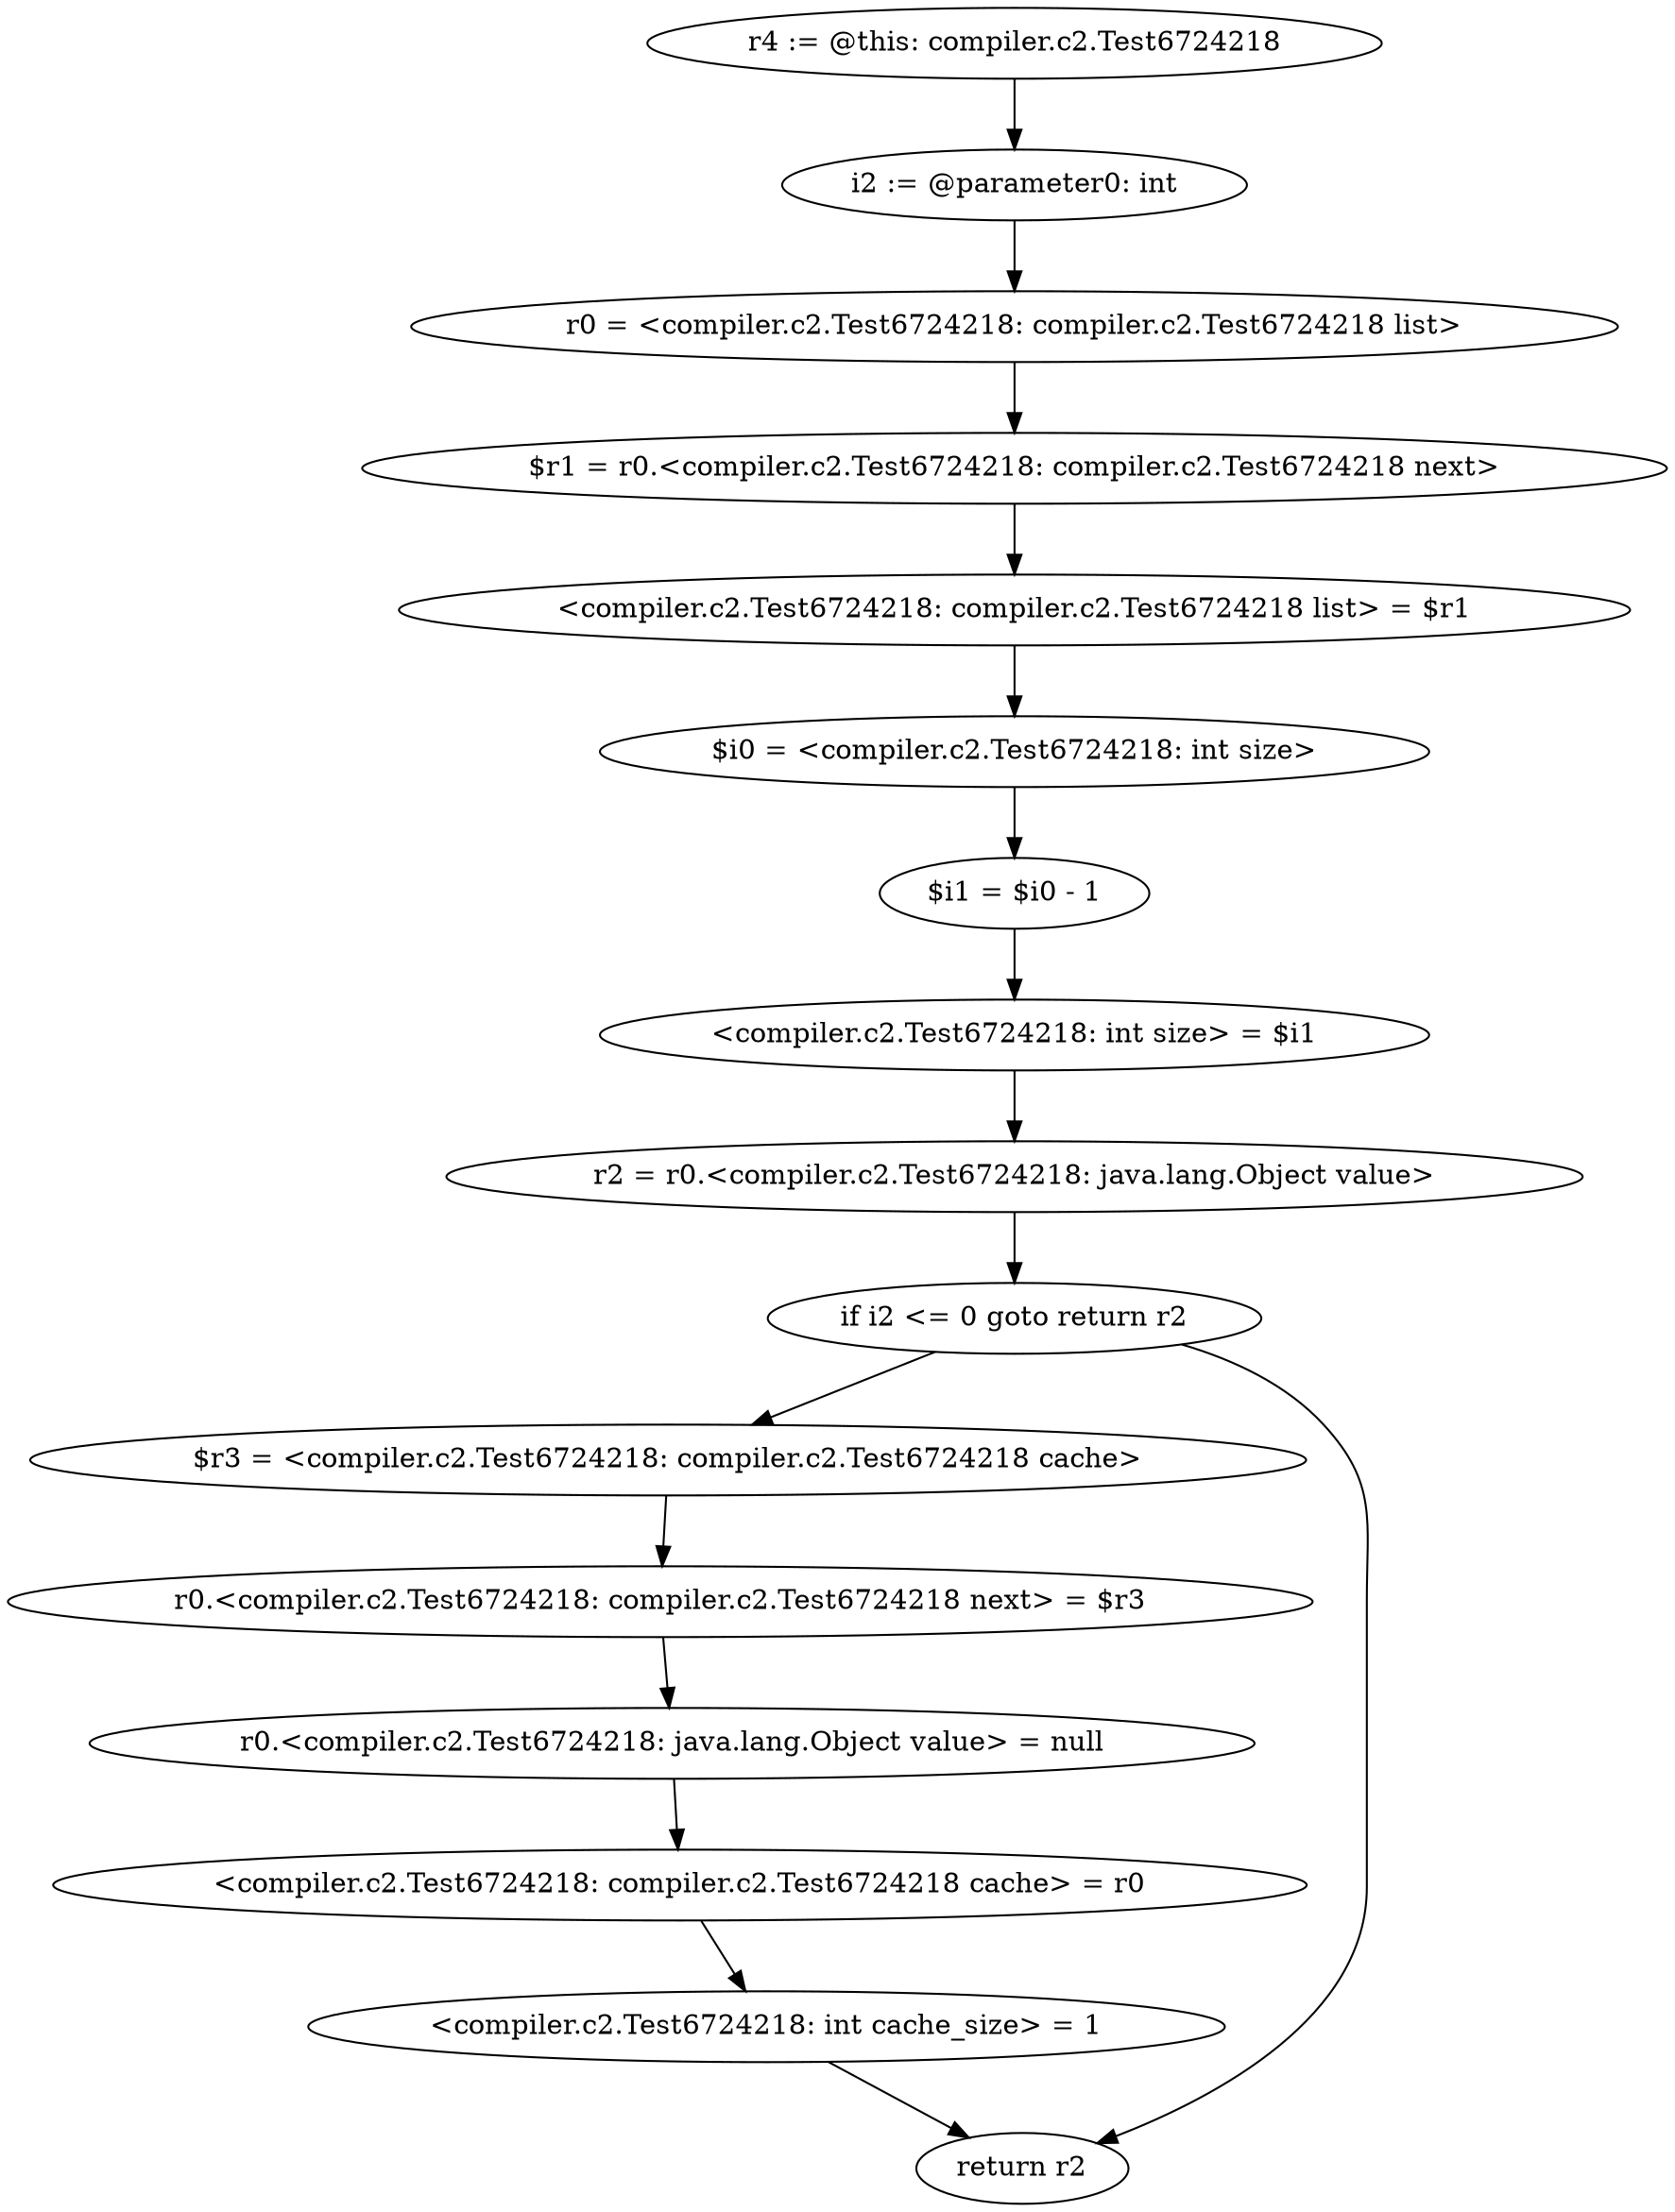 digraph "unitGraph" {
    "r4 := @this: compiler.c2.Test6724218"
    "i2 := @parameter0: int"
    "r0 = <compiler.c2.Test6724218: compiler.c2.Test6724218 list>"
    "$r1 = r0.<compiler.c2.Test6724218: compiler.c2.Test6724218 next>"
    "<compiler.c2.Test6724218: compiler.c2.Test6724218 list> = $r1"
    "$i0 = <compiler.c2.Test6724218: int size>"
    "$i1 = $i0 - 1"
    "<compiler.c2.Test6724218: int size> = $i1"
    "r2 = r0.<compiler.c2.Test6724218: java.lang.Object value>"
    "if i2 <= 0 goto return r2"
    "$r3 = <compiler.c2.Test6724218: compiler.c2.Test6724218 cache>"
    "r0.<compiler.c2.Test6724218: compiler.c2.Test6724218 next> = $r3"
    "r0.<compiler.c2.Test6724218: java.lang.Object value> = null"
    "<compiler.c2.Test6724218: compiler.c2.Test6724218 cache> = r0"
    "<compiler.c2.Test6724218: int cache_size> = 1"
    "return r2"
    "r4 := @this: compiler.c2.Test6724218"->"i2 := @parameter0: int";
    "i2 := @parameter0: int"->"r0 = <compiler.c2.Test6724218: compiler.c2.Test6724218 list>";
    "r0 = <compiler.c2.Test6724218: compiler.c2.Test6724218 list>"->"$r1 = r0.<compiler.c2.Test6724218: compiler.c2.Test6724218 next>";
    "$r1 = r0.<compiler.c2.Test6724218: compiler.c2.Test6724218 next>"->"<compiler.c2.Test6724218: compiler.c2.Test6724218 list> = $r1";
    "<compiler.c2.Test6724218: compiler.c2.Test6724218 list> = $r1"->"$i0 = <compiler.c2.Test6724218: int size>";
    "$i0 = <compiler.c2.Test6724218: int size>"->"$i1 = $i0 - 1";
    "$i1 = $i0 - 1"->"<compiler.c2.Test6724218: int size> = $i1";
    "<compiler.c2.Test6724218: int size> = $i1"->"r2 = r0.<compiler.c2.Test6724218: java.lang.Object value>";
    "r2 = r0.<compiler.c2.Test6724218: java.lang.Object value>"->"if i2 <= 0 goto return r2";
    "if i2 <= 0 goto return r2"->"$r3 = <compiler.c2.Test6724218: compiler.c2.Test6724218 cache>";
    "if i2 <= 0 goto return r2"->"return r2";
    "$r3 = <compiler.c2.Test6724218: compiler.c2.Test6724218 cache>"->"r0.<compiler.c2.Test6724218: compiler.c2.Test6724218 next> = $r3";
    "r0.<compiler.c2.Test6724218: compiler.c2.Test6724218 next> = $r3"->"r0.<compiler.c2.Test6724218: java.lang.Object value> = null";
    "r0.<compiler.c2.Test6724218: java.lang.Object value> = null"->"<compiler.c2.Test6724218: compiler.c2.Test6724218 cache> = r0";
    "<compiler.c2.Test6724218: compiler.c2.Test6724218 cache> = r0"->"<compiler.c2.Test6724218: int cache_size> = 1";
    "<compiler.c2.Test6724218: int cache_size> = 1"->"return r2";
}
